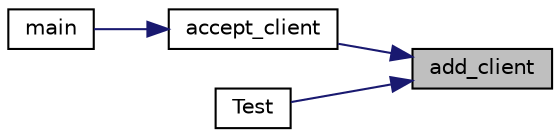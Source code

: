 digraph "add_client"
{
 // LATEX_PDF_SIZE
  edge [fontname="Helvetica",fontsize="10",labelfontname="Helvetica",labelfontsize="10"];
  node [fontname="Helvetica",fontsize="10",shape=record];
  rankdir="RL";
  Node1 [label="add_client",height=0.2,width=0.4,color="black", fillcolor="grey75", style="filled", fontcolor="black",tooltip="Add a new client connection_t to the linked list connection."];
  Node1 -> Node2 [dir="back",color="midnightblue",fontsize="10",style="solid",fontname="Helvetica"];
  Node2 [label="accept_client",height=0.2,width=0.4,color="black", fillcolor="white", style="filled",URL="$epoll-server_8h.html#a42b09729ccbda2ba1f9aaa6f82cd453d",tooltip="Accept a new client and add it to the connection_t struct."];
  Node2 -> Node3 [dir="back",color="midnightblue",fontsize="10",style="solid",fontname="Helvetica"];
  Node3 [label="main",height=0.2,width=0.4,color="black", fillcolor="white", style="filled",URL="$epoll-server_8c.html#a0ddf1224851353fc92bfbff6f499fa97",tooltip=" "];
  Node1 -> Node4 [dir="back",color="midnightblue",fontsize="10",style="solid",fontname="Helvetica"];
  Node4 [label="Test",height=0.2,width=0.4,color="black", fillcolor="white", style="filled",URL="$client__test_8c.html#a42fe40dfdef3c25003537fedf7878dfe",tooltip=" "];
}
